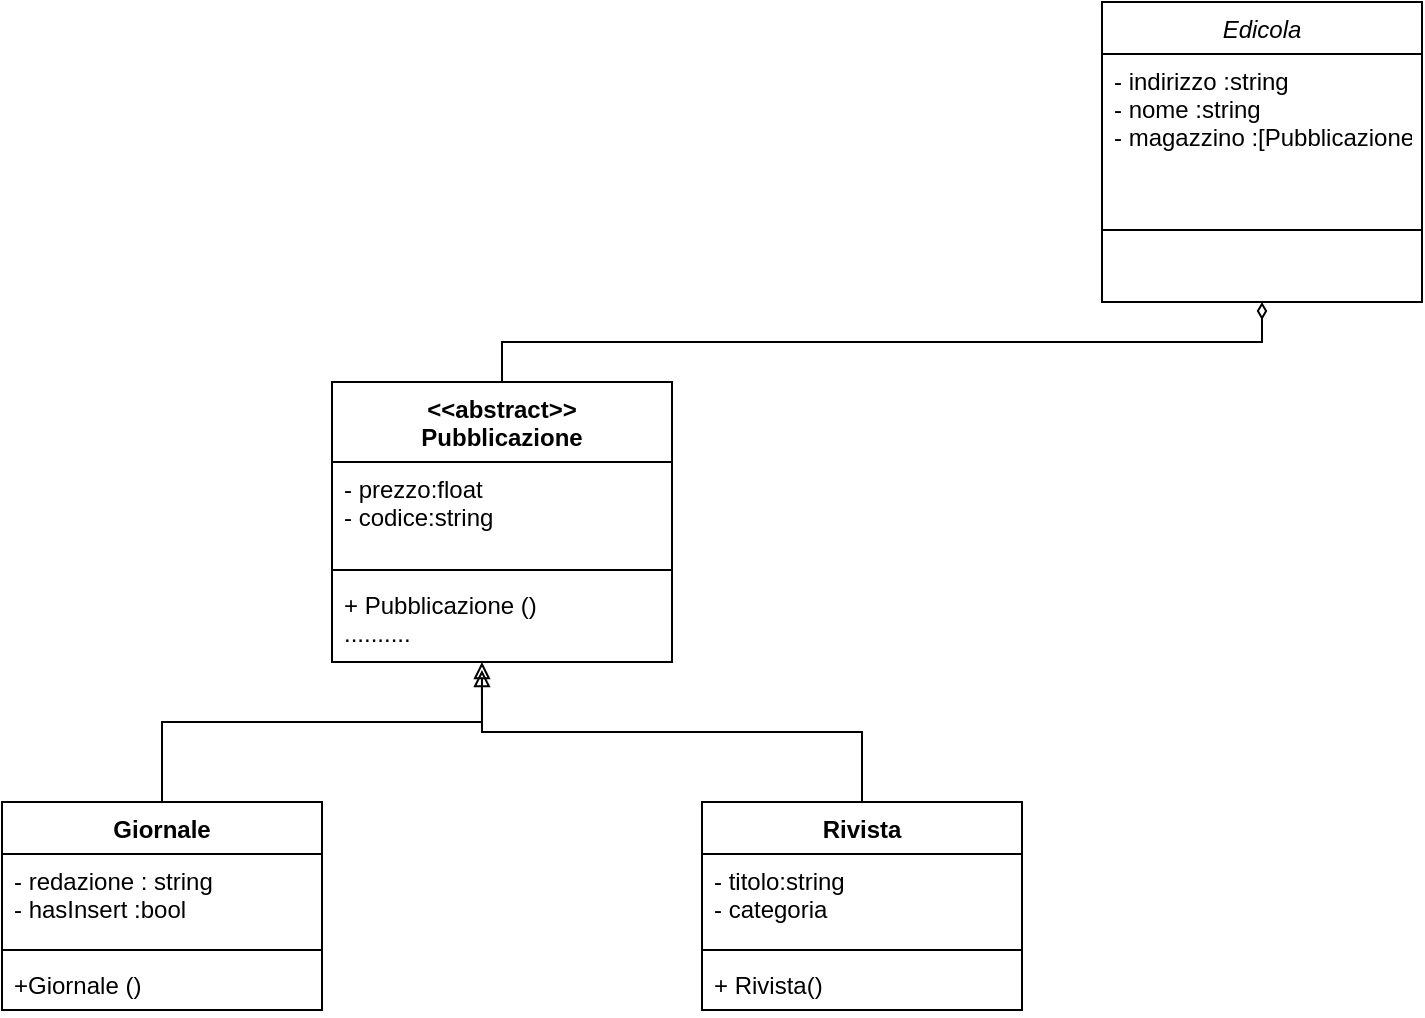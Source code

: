 <mxfile version="23.1.5" type="device" pages="2">
  <diagram id="C5RBs43oDa-KdzZeNtuy" name="Page-1">
    <mxGraphModel dx="880" dy="532" grid="1" gridSize="10" guides="1" tooltips="1" connect="1" arrows="1" fold="1" page="1" pageScale="1" pageWidth="827" pageHeight="1169" math="0" shadow="0">
      <root>
        <mxCell id="WIyWlLk6GJQsqaUBKTNV-0" />
        <mxCell id="WIyWlLk6GJQsqaUBKTNV-1" parent="WIyWlLk6GJQsqaUBKTNV-0" />
        <mxCell id="zkfFHV4jXpPFQw0GAbJ--0" value="Edicola" style="swimlane;fontStyle=2;align=center;verticalAlign=top;childLayout=stackLayout;horizontal=1;startSize=26;horizontalStack=0;resizeParent=1;resizeLast=0;collapsible=1;marginBottom=0;rounded=0;shadow=0;strokeWidth=1;" parent="WIyWlLk6GJQsqaUBKTNV-1" vertex="1">
          <mxGeometry x="600" y="100" width="160" height="150" as="geometry">
            <mxRectangle x="230" y="140" width="160" height="26" as="alternateBounds" />
          </mxGeometry>
        </mxCell>
        <mxCell id="zkfFHV4jXpPFQw0GAbJ--1" value="- indirizzo :string &#xa;- nome :string&#xa;- magazzino :[Pubblicazione]" style="text;align=left;verticalAlign=top;spacingLeft=4;spacingRight=4;overflow=hidden;rotatable=0;points=[[0,0.5],[1,0.5]];portConstraint=eastwest;" parent="zkfFHV4jXpPFQw0GAbJ--0" vertex="1">
          <mxGeometry y="26" width="160" height="64" as="geometry" />
        </mxCell>
        <mxCell id="zkfFHV4jXpPFQw0GAbJ--4" value="" style="line;html=1;strokeWidth=1;align=left;verticalAlign=middle;spacingTop=-1;spacingLeft=3;spacingRight=3;rotatable=0;labelPosition=right;points=[];portConstraint=eastwest;" parent="zkfFHV4jXpPFQw0GAbJ--0" vertex="1">
          <mxGeometry y="90" width="160" height="48" as="geometry" />
        </mxCell>
        <mxCell id="0YbyoYR-Uf7KJ83A4OaW-12" style="edgeStyle=orthogonalEdgeStyle;rounded=0;orthogonalLoop=1;jettySize=auto;html=1;exitX=0.5;exitY=0;exitDx=0;exitDy=0;entryX=0.5;entryY=1;entryDx=0;entryDy=0;endArrow=diamondThin;endFill=0;" parent="WIyWlLk6GJQsqaUBKTNV-1" source="EAI06tjOOSEoKQeBNgpc-0" target="zkfFHV4jXpPFQw0GAbJ--0" edge="1">
          <mxGeometry relative="1" as="geometry" />
        </mxCell>
        <mxCell id="EAI06tjOOSEoKQeBNgpc-0" value="&amp;lt;&amp;lt;abstract&amp;gt;&amp;gt;&lt;br&gt;Pubblicazione" style="swimlane;fontStyle=1;align=center;verticalAlign=top;childLayout=stackLayout;horizontal=1;startSize=40;horizontalStack=0;resizeParent=1;resizeParentMax=0;resizeLast=0;collapsible=1;marginBottom=0;whiteSpace=wrap;html=1;" parent="WIyWlLk6GJQsqaUBKTNV-1" vertex="1">
          <mxGeometry x="215" y="290" width="170" height="140" as="geometry" />
        </mxCell>
        <mxCell id="EAI06tjOOSEoKQeBNgpc-1" value="- prezzo:float&lt;br&gt;- codice:string&amp;nbsp;" style="text;strokeColor=none;fillColor=none;align=left;verticalAlign=top;spacingLeft=4;spacingRight=4;overflow=hidden;rotatable=0;points=[[0,0.5],[1,0.5]];portConstraint=eastwest;whiteSpace=wrap;html=1;" parent="EAI06tjOOSEoKQeBNgpc-0" vertex="1">
          <mxGeometry y="40" width="170" height="50" as="geometry" />
        </mxCell>
        <mxCell id="EAI06tjOOSEoKQeBNgpc-2" value="" style="line;strokeWidth=1;fillColor=none;align=left;verticalAlign=middle;spacingTop=-1;spacingLeft=3;spacingRight=3;rotatable=0;labelPosition=right;points=[];portConstraint=eastwest;strokeColor=inherit;" parent="EAI06tjOOSEoKQeBNgpc-0" vertex="1">
          <mxGeometry y="90" width="170" height="8" as="geometry" />
        </mxCell>
        <mxCell id="EAI06tjOOSEoKQeBNgpc-3" value="+ Pubblicazione ()&lt;br&gt;.........." style="text;strokeColor=none;fillColor=none;align=left;verticalAlign=top;spacingLeft=4;spacingRight=4;overflow=hidden;rotatable=0;points=[[0,0.5],[1,0.5]];portConstraint=eastwest;whiteSpace=wrap;html=1;" parent="EAI06tjOOSEoKQeBNgpc-0" vertex="1">
          <mxGeometry y="98" width="170" height="42" as="geometry" />
        </mxCell>
        <mxCell id="0YbyoYR-Uf7KJ83A4OaW-17" value="Giornale" style="swimlane;fontStyle=1;align=center;verticalAlign=top;childLayout=stackLayout;horizontal=1;startSize=26;horizontalStack=0;resizeParent=1;resizeParentMax=0;resizeLast=0;collapsible=1;marginBottom=0;whiteSpace=wrap;html=1;" parent="WIyWlLk6GJQsqaUBKTNV-1" vertex="1">
          <mxGeometry x="50" y="500" width="160" height="104" as="geometry" />
        </mxCell>
        <mxCell id="0YbyoYR-Uf7KJ83A4OaW-18" value="- redazione : string&lt;br&gt;- hasInsert :bool" style="text;strokeColor=none;fillColor=none;align=left;verticalAlign=top;spacingLeft=4;spacingRight=4;overflow=hidden;rotatable=0;points=[[0,0.5],[1,0.5]];portConstraint=eastwest;whiteSpace=wrap;html=1;" parent="0YbyoYR-Uf7KJ83A4OaW-17" vertex="1">
          <mxGeometry y="26" width="160" height="44" as="geometry" />
        </mxCell>
        <mxCell id="0YbyoYR-Uf7KJ83A4OaW-19" value="" style="line;strokeWidth=1;fillColor=none;align=left;verticalAlign=middle;spacingTop=-1;spacingLeft=3;spacingRight=3;rotatable=0;labelPosition=right;points=[];portConstraint=eastwest;strokeColor=inherit;" parent="0YbyoYR-Uf7KJ83A4OaW-17" vertex="1">
          <mxGeometry y="70" width="160" height="8" as="geometry" />
        </mxCell>
        <mxCell id="0YbyoYR-Uf7KJ83A4OaW-20" value="+Giornale ()" style="text;strokeColor=none;fillColor=none;align=left;verticalAlign=top;spacingLeft=4;spacingRight=4;overflow=hidden;rotatable=0;points=[[0,0.5],[1,0.5]];portConstraint=eastwest;whiteSpace=wrap;html=1;" parent="0YbyoYR-Uf7KJ83A4OaW-17" vertex="1">
          <mxGeometry y="78" width="160" height="26" as="geometry" />
        </mxCell>
        <mxCell id="0YbyoYR-Uf7KJ83A4OaW-21" value="Rivista" style="swimlane;fontStyle=1;align=center;verticalAlign=top;childLayout=stackLayout;horizontal=1;startSize=26;horizontalStack=0;resizeParent=1;resizeParentMax=0;resizeLast=0;collapsible=1;marginBottom=0;whiteSpace=wrap;html=1;" parent="WIyWlLk6GJQsqaUBKTNV-1" vertex="1">
          <mxGeometry x="400" y="500" width="160" height="104" as="geometry" />
        </mxCell>
        <mxCell id="0YbyoYR-Uf7KJ83A4OaW-22" value="- titolo:string&lt;br&gt;- categoria" style="text;strokeColor=none;fillColor=none;align=left;verticalAlign=top;spacingLeft=4;spacingRight=4;overflow=hidden;rotatable=0;points=[[0,0.5],[1,0.5]];portConstraint=eastwest;whiteSpace=wrap;html=1;" parent="0YbyoYR-Uf7KJ83A4OaW-21" vertex="1">
          <mxGeometry y="26" width="160" height="44" as="geometry" />
        </mxCell>
        <mxCell id="0YbyoYR-Uf7KJ83A4OaW-23" value="" style="line;strokeWidth=1;fillColor=none;align=left;verticalAlign=middle;spacingTop=-1;spacingLeft=3;spacingRight=3;rotatable=0;labelPosition=right;points=[];portConstraint=eastwest;strokeColor=inherit;" parent="0YbyoYR-Uf7KJ83A4OaW-21" vertex="1">
          <mxGeometry y="70" width="160" height="8" as="geometry" />
        </mxCell>
        <mxCell id="0YbyoYR-Uf7KJ83A4OaW-24" value="+ Rivista()" style="text;strokeColor=none;fillColor=none;align=left;verticalAlign=top;spacingLeft=4;spacingRight=4;overflow=hidden;rotatable=0;points=[[0,0.5],[1,0.5]];portConstraint=eastwest;whiteSpace=wrap;html=1;" parent="0YbyoYR-Uf7KJ83A4OaW-21" vertex="1">
          <mxGeometry y="78" width="160" height="26" as="geometry" />
        </mxCell>
        <mxCell id="0YbyoYR-Uf7KJ83A4OaW-25" style="edgeStyle=orthogonalEdgeStyle;rounded=0;orthogonalLoop=1;jettySize=auto;html=1;exitX=0.5;exitY=0;exitDx=0;exitDy=0;entryX=0.441;entryY=1.095;entryDx=0;entryDy=0;entryPerimeter=0;endArrow=block;endFill=0;" parent="WIyWlLk6GJQsqaUBKTNV-1" source="0YbyoYR-Uf7KJ83A4OaW-17" target="EAI06tjOOSEoKQeBNgpc-3" edge="1">
          <mxGeometry relative="1" as="geometry">
            <Array as="points">
              <mxPoint x="130" y="460" />
              <mxPoint x="290" y="460" />
            </Array>
          </mxGeometry>
        </mxCell>
        <mxCell id="0YbyoYR-Uf7KJ83A4OaW-26" style="edgeStyle=orthogonalEdgeStyle;rounded=0;orthogonalLoop=1;jettySize=auto;html=1;exitX=0.5;exitY=0;exitDx=0;exitDy=0;entryX=0.441;entryY=1;entryDx=0;entryDy=0;entryPerimeter=0;endArrow=block;endFill=0;" parent="WIyWlLk6GJQsqaUBKTNV-1" source="0YbyoYR-Uf7KJ83A4OaW-21" target="EAI06tjOOSEoKQeBNgpc-3" edge="1">
          <mxGeometry relative="1" as="geometry" />
        </mxCell>
      </root>
    </mxGraphModel>
  </diagram>
  <diagram id="7see4sEpXEaTXClYSZX0" name="Pagina-2">
    <mxGraphModel dx="288" dy="523" grid="1" gridSize="10" guides="1" tooltips="1" connect="1" arrows="1" fold="1" page="1" pageScale="1" pageWidth="827" pageHeight="1169" math="0" shadow="0">
      <root>
        <mxCell id="0" />
        <mxCell id="1" parent="0" />
        <mxCell id="LCgAfa-2OD9urcbSumC0-5" value="&amp;lt;&amp;lt;abstract&amp;gt;&amp;gt;&lt;br&gt;Pubblicazione" style="swimlane;fontStyle=1;align=center;verticalAlign=top;childLayout=stackLayout;horizontal=1;startSize=40;horizontalStack=0;resizeParent=1;resizeParentMax=0;resizeLast=0;collapsible=1;marginBottom=0;whiteSpace=wrap;html=1;" vertex="1" parent="1">
          <mxGeometry x="180" y="110" width="160" height="130" as="geometry" />
        </mxCell>
        <mxCell id="LCgAfa-2OD9urcbSumC0-6" value="- prezzo :float&lt;br&gt;-codice:string" style="text;strokeColor=none;fillColor=none;align=left;verticalAlign=top;spacingLeft=4;spacingRight=4;overflow=hidden;rotatable=0;points=[[0,0.5],[1,0.5]];portConstraint=eastwest;whiteSpace=wrap;html=1;" vertex="1" parent="LCgAfa-2OD9urcbSumC0-5">
          <mxGeometry y="40" width="160" height="40" as="geometry" />
        </mxCell>
        <mxCell id="LCgAfa-2OD9urcbSumC0-7" value="" style="line;strokeWidth=1;fillColor=none;align=left;verticalAlign=middle;spacingTop=-1;spacingLeft=3;spacingRight=3;rotatable=0;labelPosition=right;points=[];portConstraint=eastwest;strokeColor=inherit;" vertex="1" parent="LCgAfa-2OD9urcbSumC0-5">
          <mxGeometry y="80" width="160" height="8" as="geometry" />
        </mxCell>
        <mxCell id="LCgAfa-2OD9urcbSumC0-8" value="+ Pubblicazione {}&lt;br&gt;+ stampa(): void" style="text;strokeColor=none;fillColor=none;align=left;verticalAlign=top;spacingLeft=4;spacingRight=4;overflow=hidden;rotatable=0;points=[[0,0.5],[1,0.5]];portConstraint=eastwest;whiteSpace=wrap;html=1;" vertex="1" parent="LCgAfa-2OD9urcbSumC0-5">
          <mxGeometry y="88" width="160" height="42" as="geometry" />
        </mxCell>
        <mxCell id="LCgAfa-2OD9urcbSumC0-9" style="edgeStyle=orthogonalEdgeStyle;rounded=0;orthogonalLoop=1;jettySize=auto;html=1;exitX=0.5;exitY=0;exitDx=0;exitDy=0;endArrow=block;endFill=0;" edge="1" parent="1">
          <mxGeometry relative="1" as="geometry">
            <mxPoint x="100" y="290" as="sourcePoint" />
            <mxPoint x="260" y="240" as="targetPoint" />
            <Array as="points">
              <mxPoint x="100" y="291" />
              <mxPoint x="261" y="291" />
            </Array>
          </mxGeometry>
        </mxCell>
        <mxCell id="LCgAfa-2OD9urcbSumC0-21" value="Giornale" style="swimlane;fontStyle=1;align=center;verticalAlign=top;childLayout=stackLayout;horizontal=1;startSize=26;horizontalStack=0;resizeParent=1;resizeParentMax=0;resizeLast=0;collapsible=1;marginBottom=0;whiteSpace=wrap;html=1;" vertex="1" parent="1">
          <mxGeometry x="30" y="290" width="160" height="94" as="geometry" />
        </mxCell>
        <mxCell id="LCgAfa-2OD9urcbSumC0-22" value="- redazione:string&lt;br&gt;-Hasinserto: bool" style="text;strokeColor=none;fillColor=none;align=left;verticalAlign=top;spacingLeft=4;spacingRight=4;overflow=hidden;rotatable=0;points=[[0,0.5],[1,0.5]];portConstraint=eastwest;whiteSpace=wrap;html=1;" vertex="1" parent="LCgAfa-2OD9urcbSumC0-21">
          <mxGeometry y="26" width="160" height="34" as="geometry" />
        </mxCell>
        <mxCell id="LCgAfa-2OD9urcbSumC0-23" value="" style="line;strokeWidth=1;fillColor=none;align=left;verticalAlign=middle;spacingTop=-1;spacingLeft=3;spacingRight=3;rotatable=0;labelPosition=right;points=[];portConstraint=eastwest;strokeColor=inherit;" vertex="1" parent="LCgAfa-2OD9urcbSumC0-21">
          <mxGeometry y="60" width="160" height="8" as="geometry" />
        </mxCell>
        <mxCell id="LCgAfa-2OD9urcbSumC0-24" value="+ Giornale" style="text;strokeColor=none;fillColor=none;align=left;verticalAlign=top;spacingLeft=4;spacingRight=4;overflow=hidden;rotatable=0;points=[[0,0.5],[1,0.5]];portConstraint=eastwest;whiteSpace=wrap;html=1;" vertex="1" parent="LCgAfa-2OD9urcbSumC0-21">
          <mxGeometry y="68" width="160" height="26" as="geometry" />
        </mxCell>
        <mxCell id="LCgAfa-2OD9urcbSumC0-29" style="edgeStyle=orthogonalEdgeStyle;rounded=0;orthogonalLoop=1;jettySize=auto;html=1;exitX=0.5;exitY=0;exitDx=0;exitDy=0;endArrow=block;endFill=0;" edge="1" parent="1" source="LCgAfa-2OD9urcbSumC0-25">
          <mxGeometry relative="1" as="geometry">
            <mxPoint x="260" y="240" as="targetPoint" />
            <Array as="points">
              <mxPoint x="414" y="290" />
              <mxPoint x="261" y="290" />
            </Array>
          </mxGeometry>
        </mxCell>
        <mxCell id="LCgAfa-2OD9urcbSumC0-25" value="Rivista" style="swimlane;fontStyle=1;align=center;verticalAlign=top;childLayout=stackLayout;horizontal=1;startSize=26;horizontalStack=0;resizeParent=1;resizeParentMax=0;resizeLast=0;collapsible=1;marginBottom=0;whiteSpace=wrap;html=1;" vertex="1" parent="1">
          <mxGeometry x="334" y="390" width="160" height="94" as="geometry" />
        </mxCell>
        <mxCell id="LCgAfa-2OD9urcbSumC0-26" value="- titolo:string&lt;br&gt;-categoria:string" style="text;strokeColor=none;fillColor=none;align=left;verticalAlign=top;spacingLeft=4;spacingRight=4;overflow=hidden;rotatable=0;points=[[0,0.5],[1,0.5]];portConstraint=eastwest;whiteSpace=wrap;html=1;" vertex="1" parent="LCgAfa-2OD9urcbSumC0-25">
          <mxGeometry y="26" width="160" height="34" as="geometry" />
        </mxCell>
        <mxCell id="LCgAfa-2OD9urcbSumC0-27" value="" style="line;strokeWidth=1;fillColor=none;align=left;verticalAlign=middle;spacingTop=-1;spacingLeft=3;spacingRight=3;rotatable=0;labelPosition=right;points=[];portConstraint=eastwest;strokeColor=inherit;" vertex="1" parent="LCgAfa-2OD9urcbSumC0-25">
          <mxGeometry y="60" width="160" height="8" as="geometry" />
        </mxCell>
        <mxCell id="LCgAfa-2OD9urcbSumC0-28" value="+ Rivista" style="text;strokeColor=none;fillColor=none;align=left;verticalAlign=top;spacingLeft=4;spacingRight=4;overflow=hidden;rotatable=0;points=[[0,0.5],[1,0.5]];portConstraint=eastwest;whiteSpace=wrap;html=1;" vertex="1" parent="LCgAfa-2OD9urcbSumC0-25">
          <mxGeometry y="68" width="160" height="26" as="geometry" />
        </mxCell>
        <mxCell id="LCgAfa-2OD9urcbSumC0-30" value="Edicola" style="swimlane;fontStyle=1;align=center;verticalAlign=top;childLayout=stackLayout;horizontal=1;startSize=26;horizontalStack=0;resizeParent=1;resizeParentMax=0;resizeLast=0;collapsible=1;marginBottom=0;whiteSpace=wrap;html=1;" vertex="1" parent="1">
          <mxGeometry x="440" y="90" width="170" height="150" as="geometry" />
        </mxCell>
        <mxCell id="LCgAfa-2OD9urcbSumC0-31" value="- nome: string&lt;br&gt;- indirizzo:string&lt;br&gt;-email: string&lt;br&gt;-magazzino: [Pubblicazione]" style="text;strokeColor=none;fillColor=none;align=left;verticalAlign=top;spacingLeft=4;spacingRight=4;overflow=hidden;rotatable=0;points=[[0,0.5],[1,0.5]];portConstraint=eastwest;whiteSpace=wrap;html=1;" vertex="1" parent="LCgAfa-2OD9urcbSumC0-30">
          <mxGeometry y="26" width="170" height="74" as="geometry" />
        </mxCell>
        <mxCell id="LCgAfa-2OD9urcbSumC0-32" value="" style="line;strokeWidth=1;fillColor=none;align=left;verticalAlign=middle;spacingTop=-1;spacingLeft=3;spacingRight=3;rotatable=0;labelPosition=right;points=[];portConstraint=eastwest;strokeColor=inherit;" vertex="1" parent="LCgAfa-2OD9urcbSumC0-30">
          <mxGeometry y="100" width="170" height="8" as="geometry" />
        </mxCell>
        <mxCell id="LCgAfa-2OD9urcbSumC0-33" value="+ Edicola ()&lt;br&gt;+aggiungiPubl" style="text;strokeColor=none;fillColor=none;align=left;verticalAlign=top;spacingLeft=4;spacingRight=4;overflow=hidden;rotatable=0;points=[[0,0.5],[1,0.5]];portConstraint=eastwest;whiteSpace=wrap;html=1;" vertex="1" parent="LCgAfa-2OD9urcbSumC0-30">
          <mxGeometry y="108" width="170" height="42" as="geometry" />
        </mxCell>
      </root>
    </mxGraphModel>
  </diagram>
</mxfile>
